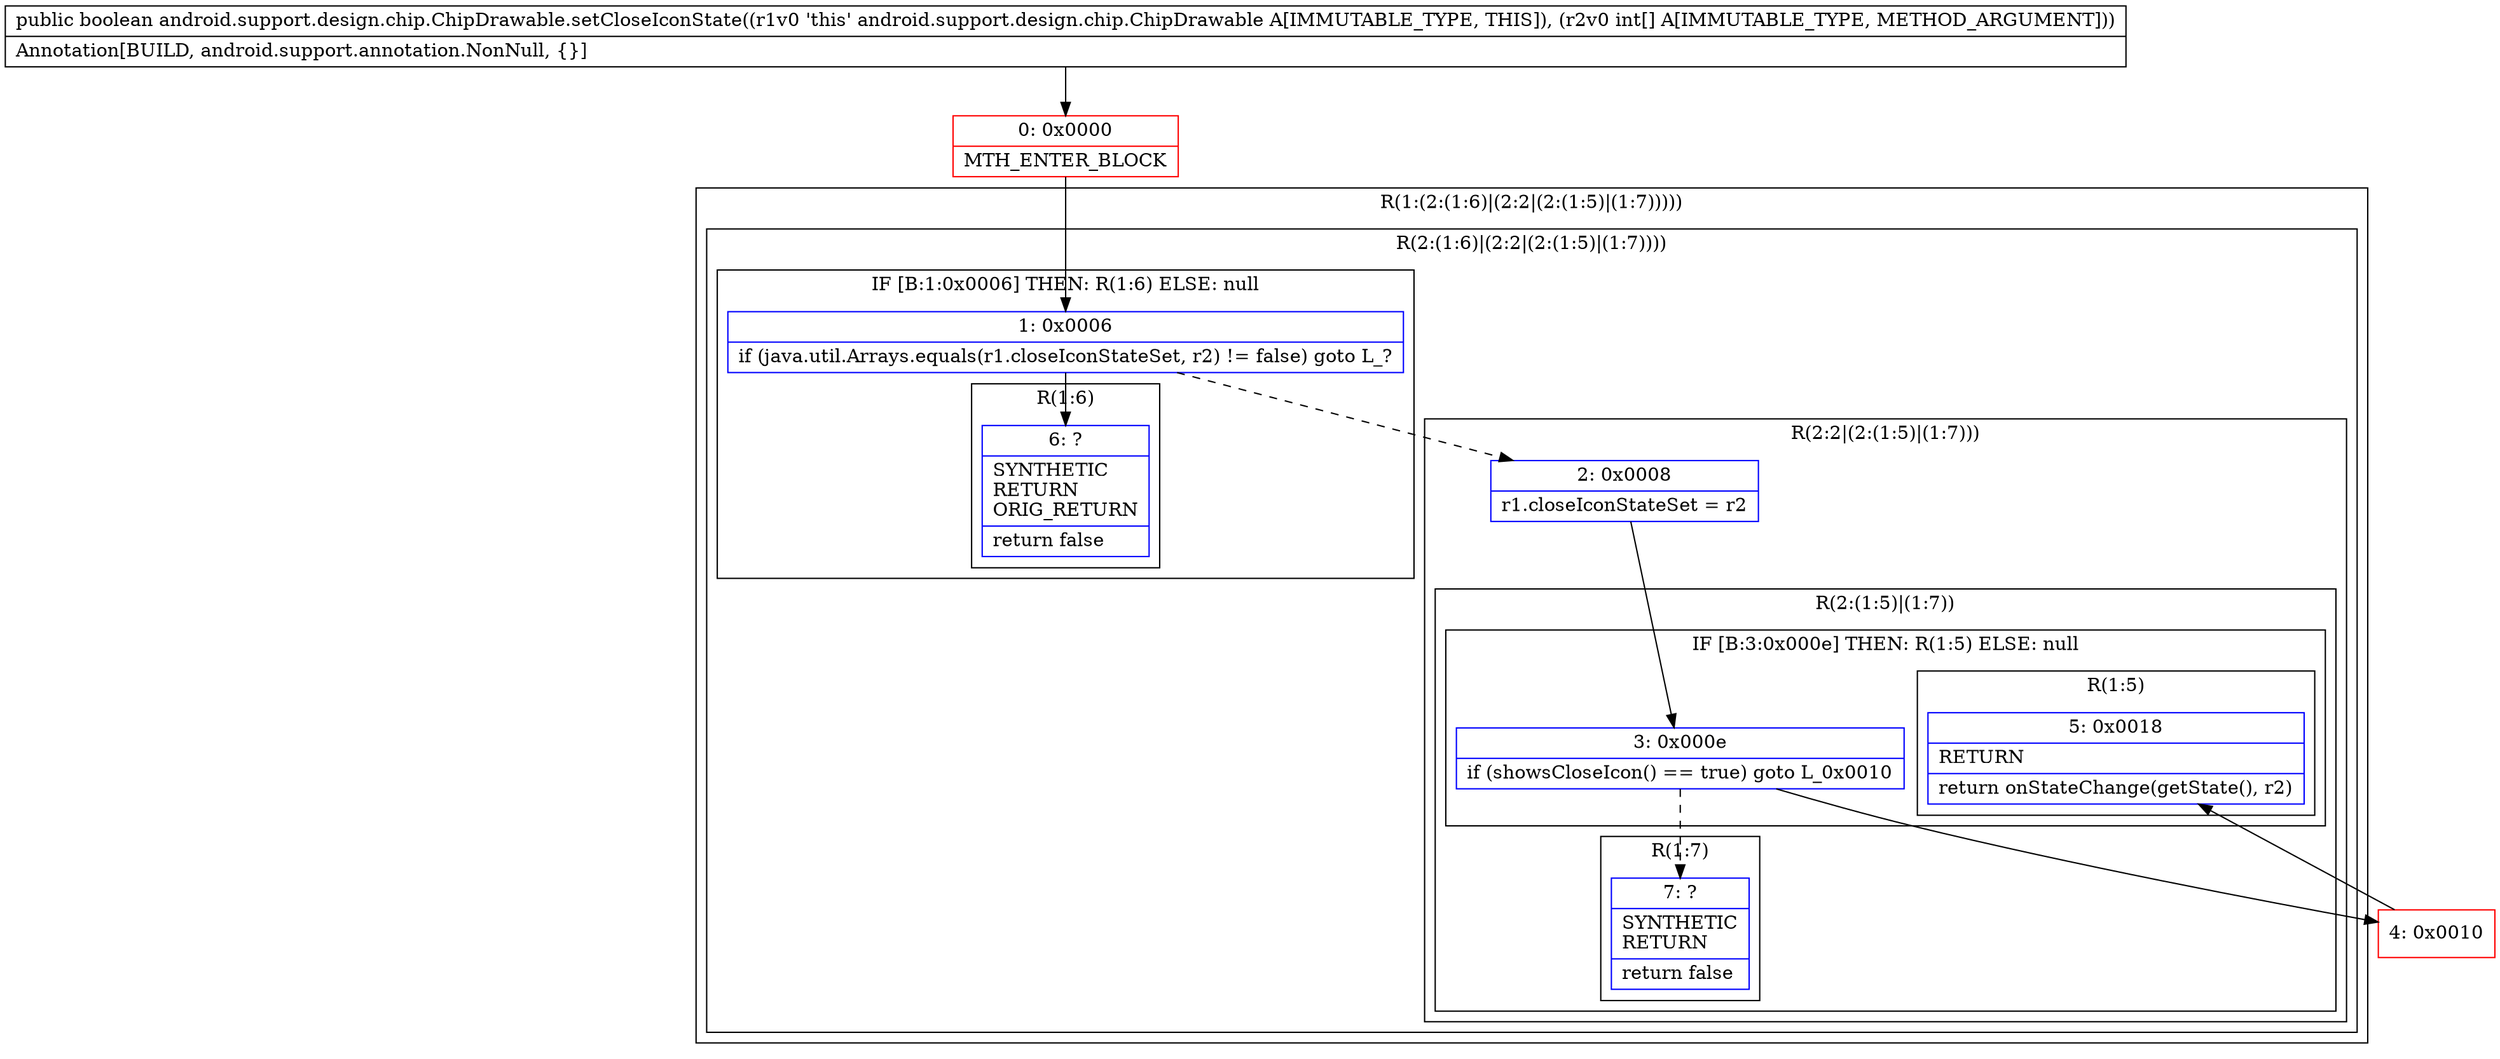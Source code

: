 digraph "CFG forandroid.support.design.chip.ChipDrawable.setCloseIconState([I)Z" {
subgraph cluster_Region_590132332 {
label = "R(1:(2:(1:6)|(2:2|(2:(1:5)|(1:7)))))";
node [shape=record,color=blue];
subgraph cluster_Region_869745083 {
label = "R(2:(1:6)|(2:2|(2:(1:5)|(1:7))))";
node [shape=record,color=blue];
subgraph cluster_IfRegion_90492992 {
label = "IF [B:1:0x0006] THEN: R(1:6) ELSE: null";
node [shape=record,color=blue];
Node_1 [shape=record,label="{1\:\ 0x0006|if (java.util.Arrays.equals(r1.closeIconStateSet, r2) != false) goto L_?\l}"];
subgraph cluster_Region_1982766694 {
label = "R(1:6)";
node [shape=record,color=blue];
Node_6 [shape=record,label="{6\:\ ?|SYNTHETIC\lRETURN\lORIG_RETURN\l|return false\l}"];
}
}
subgraph cluster_Region_820501275 {
label = "R(2:2|(2:(1:5)|(1:7)))";
node [shape=record,color=blue];
Node_2 [shape=record,label="{2\:\ 0x0008|r1.closeIconStateSet = r2\l}"];
subgraph cluster_Region_968134181 {
label = "R(2:(1:5)|(1:7))";
node [shape=record,color=blue];
subgraph cluster_IfRegion_452050819 {
label = "IF [B:3:0x000e] THEN: R(1:5) ELSE: null";
node [shape=record,color=blue];
Node_3 [shape=record,label="{3\:\ 0x000e|if (showsCloseIcon() == true) goto L_0x0010\l}"];
subgraph cluster_Region_414113557 {
label = "R(1:5)";
node [shape=record,color=blue];
Node_5 [shape=record,label="{5\:\ 0x0018|RETURN\l|return onStateChange(getState(), r2)\l}"];
}
}
subgraph cluster_Region_371187736 {
label = "R(1:7)";
node [shape=record,color=blue];
Node_7 [shape=record,label="{7\:\ ?|SYNTHETIC\lRETURN\l|return false\l}"];
}
}
}
}
}
Node_0 [shape=record,color=red,label="{0\:\ 0x0000|MTH_ENTER_BLOCK\l}"];
Node_4 [shape=record,color=red,label="{4\:\ 0x0010}"];
MethodNode[shape=record,label="{public boolean android.support.design.chip.ChipDrawable.setCloseIconState((r1v0 'this' android.support.design.chip.ChipDrawable A[IMMUTABLE_TYPE, THIS]), (r2v0 int[] A[IMMUTABLE_TYPE, METHOD_ARGUMENT]))  | Annotation[BUILD, android.support.annotation.NonNull, \{\}]\l}"];
MethodNode -> Node_0;
Node_1 -> Node_2[style=dashed];
Node_1 -> Node_6;
Node_2 -> Node_3;
Node_3 -> Node_4;
Node_3 -> Node_7[style=dashed];
Node_0 -> Node_1;
Node_4 -> Node_5;
}

